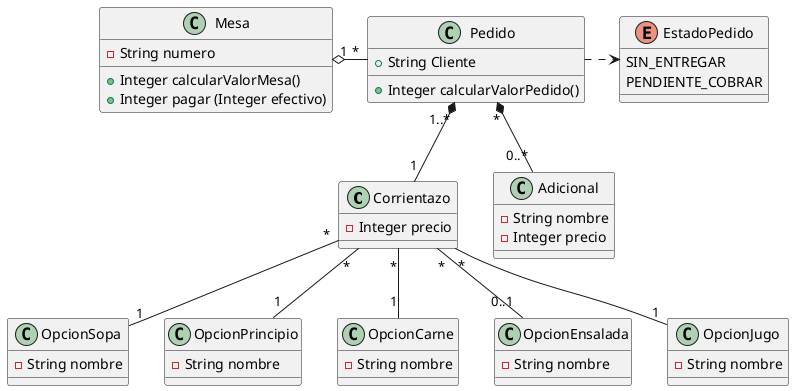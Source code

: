 @startuml "Diagrama de Clases"

class Corrientazo{
    - Integer precio
}

class Pedido {
    + String Cliente
    + Integer calcularValorPedido()
}
class OpcionSopa{
    - String nombre
}
class OpcionPrincipio{
    - String nombre
}
class OpcionCarne{
    - String nombre
}
class OpcionEnsalada{
    - String nombre
}
class OpcionJugo{
    - String nombre
}
class Adicional{
    - String nombre
    - Integer precio
}

class Mesa{
    - String numero
    + Integer calcularValorMesa()
    + Integer pagar (Integer efectivo)
}
enum EstadoPedido{
    SIN_ENTREGAR
    PENDIENTE_COBRAR
}


Mesa "1" o-right- "*" Pedido
Corrientazo "*" -- "1" OpcionSopa
Corrientazo "*" -- "1" OpcionPrincipio
Corrientazo "*" -- "1" OpcionCarne
Corrientazo "*" -- "0..1" OpcionEnsalada
Corrientazo "*" -- "1" OpcionJugo
Pedido "*" *-- "0..*" Adicional
Pedido "1..*" *-- "1"  Corrientazo
Pedido .right.> EstadoPedido

@enduml